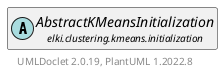@startuml
    remove .*\.(Instance|Par|Parameterizer|Factory)$
    set namespaceSeparator none
    hide empty fields
    hide empty methods

    abstract class "<size:14>AbstractKMeansInitialization.Par\n<size:10>elki.clustering.kmeans.initialization" as elki.clustering.kmeans.initialization.AbstractKMeansInitialization.Par [[AbstractKMeansInitialization.Par.html]] {
        #rnd: RandomFactory
        +configure(Parameterization): void
    }

    interface "<size:14>Parameterizer\n<size:10>elki.utilities.optionhandling" as elki.utilities.optionhandling.Parameterizer [[../../../utilities/optionhandling/Parameterizer.html]] {
        {abstract} +make(): Object
    }
    abstract class "<size:14>AbstractKMeansInitialization\n<size:10>elki.clustering.kmeans.initialization" as elki.clustering.kmeans.initialization.AbstractKMeansInitialization [[AbstractKMeansInitialization.html]]

    elki.utilities.optionhandling.Parameterizer <|.. elki.clustering.kmeans.initialization.AbstractKMeansInitialization.Par
    elki.clustering.kmeans.initialization.AbstractKMeansInitialization +-- elki.clustering.kmeans.initialization.AbstractKMeansInitialization.Par

    center footer UMLDoclet 2.0.19, PlantUML 1.2022.8
@enduml
